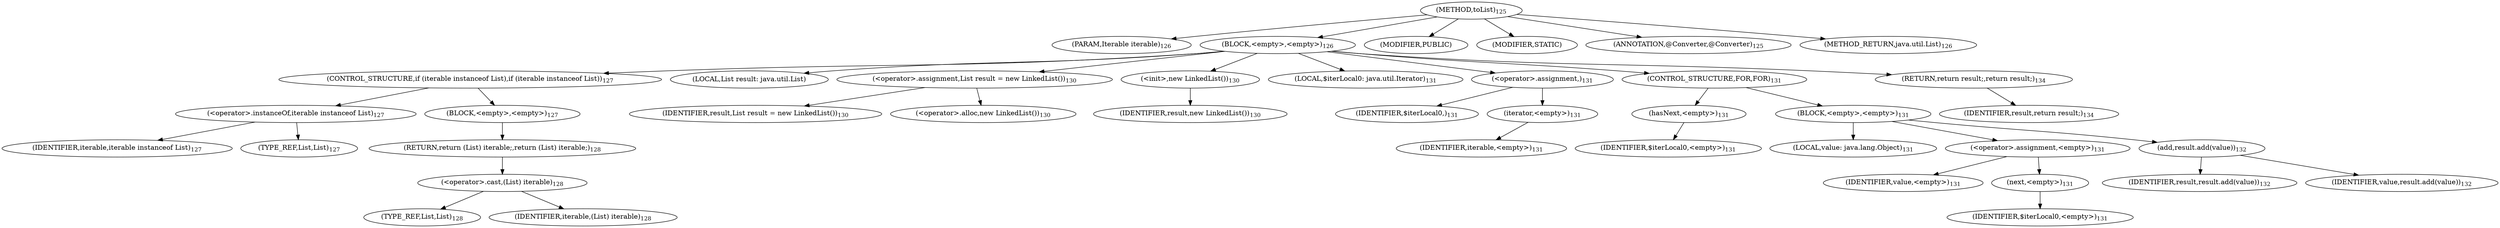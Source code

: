 digraph "toList" {  
"190" [label = <(METHOD,toList)<SUB>125</SUB>> ]
"191" [label = <(PARAM,Iterable iterable)<SUB>126</SUB>> ]
"192" [label = <(BLOCK,&lt;empty&gt;,&lt;empty&gt;)<SUB>126</SUB>> ]
"193" [label = <(CONTROL_STRUCTURE,if (iterable instanceof List),if (iterable instanceof List))<SUB>127</SUB>> ]
"194" [label = <(&lt;operator&gt;.instanceOf,iterable instanceof List)<SUB>127</SUB>> ]
"195" [label = <(IDENTIFIER,iterable,iterable instanceof List)<SUB>127</SUB>> ]
"196" [label = <(TYPE_REF,List,List)<SUB>127</SUB>> ]
"197" [label = <(BLOCK,&lt;empty&gt;,&lt;empty&gt;)<SUB>127</SUB>> ]
"198" [label = <(RETURN,return (List) iterable;,return (List) iterable;)<SUB>128</SUB>> ]
"199" [label = <(&lt;operator&gt;.cast,(List) iterable)<SUB>128</SUB>> ]
"200" [label = <(TYPE_REF,List,List)<SUB>128</SUB>> ]
"201" [label = <(IDENTIFIER,iterable,(List) iterable)<SUB>128</SUB>> ]
"10" [label = <(LOCAL,List result: java.util.List)> ]
"202" [label = <(&lt;operator&gt;.assignment,List result = new LinkedList())<SUB>130</SUB>> ]
"203" [label = <(IDENTIFIER,result,List result = new LinkedList())<SUB>130</SUB>> ]
"204" [label = <(&lt;operator&gt;.alloc,new LinkedList())<SUB>130</SUB>> ]
"205" [label = <(&lt;init&gt;,new LinkedList())<SUB>130</SUB>> ]
"9" [label = <(IDENTIFIER,result,new LinkedList())<SUB>130</SUB>> ]
"206" [label = <(LOCAL,$iterLocal0: java.util.Iterator)<SUB>131</SUB>> ]
"207" [label = <(&lt;operator&gt;.assignment,)<SUB>131</SUB>> ]
"208" [label = <(IDENTIFIER,$iterLocal0,)<SUB>131</SUB>> ]
"209" [label = <(iterator,&lt;empty&gt;)<SUB>131</SUB>> ]
"210" [label = <(IDENTIFIER,iterable,&lt;empty&gt;)<SUB>131</SUB>> ]
"211" [label = <(CONTROL_STRUCTURE,FOR,FOR)<SUB>131</SUB>> ]
"212" [label = <(hasNext,&lt;empty&gt;)<SUB>131</SUB>> ]
"213" [label = <(IDENTIFIER,$iterLocal0,&lt;empty&gt;)<SUB>131</SUB>> ]
"214" [label = <(BLOCK,&lt;empty&gt;,&lt;empty&gt;)<SUB>131</SUB>> ]
"215" [label = <(LOCAL,value: java.lang.Object)<SUB>131</SUB>> ]
"216" [label = <(&lt;operator&gt;.assignment,&lt;empty&gt;)<SUB>131</SUB>> ]
"217" [label = <(IDENTIFIER,value,&lt;empty&gt;)<SUB>131</SUB>> ]
"218" [label = <(next,&lt;empty&gt;)<SUB>131</SUB>> ]
"219" [label = <(IDENTIFIER,$iterLocal0,&lt;empty&gt;)<SUB>131</SUB>> ]
"220" [label = <(add,result.add(value))<SUB>132</SUB>> ]
"221" [label = <(IDENTIFIER,result,result.add(value))<SUB>132</SUB>> ]
"222" [label = <(IDENTIFIER,value,result.add(value))<SUB>132</SUB>> ]
"223" [label = <(RETURN,return result;,return result;)<SUB>134</SUB>> ]
"224" [label = <(IDENTIFIER,result,return result;)<SUB>134</SUB>> ]
"225" [label = <(MODIFIER,PUBLIC)> ]
"226" [label = <(MODIFIER,STATIC)> ]
"227" [label = <(ANNOTATION,@Converter,@Converter)<SUB>125</SUB>> ]
"228" [label = <(METHOD_RETURN,java.util.List)<SUB>126</SUB>> ]
  "190" -> "191" 
  "190" -> "192" 
  "190" -> "225" 
  "190" -> "226" 
  "190" -> "227" 
  "190" -> "228" 
  "192" -> "193" 
  "192" -> "10" 
  "192" -> "202" 
  "192" -> "205" 
  "192" -> "206" 
  "192" -> "207" 
  "192" -> "211" 
  "192" -> "223" 
  "193" -> "194" 
  "193" -> "197" 
  "194" -> "195" 
  "194" -> "196" 
  "197" -> "198" 
  "198" -> "199" 
  "199" -> "200" 
  "199" -> "201" 
  "202" -> "203" 
  "202" -> "204" 
  "205" -> "9" 
  "207" -> "208" 
  "207" -> "209" 
  "209" -> "210" 
  "211" -> "212" 
  "211" -> "214" 
  "212" -> "213" 
  "214" -> "215" 
  "214" -> "216" 
  "214" -> "220" 
  "216" -> "217" 
  "216" -> "218" 
  "218" -> "219" 
  "220" -> "221" 
  "220" -> "222" 
  "223" -> "224" 
}
